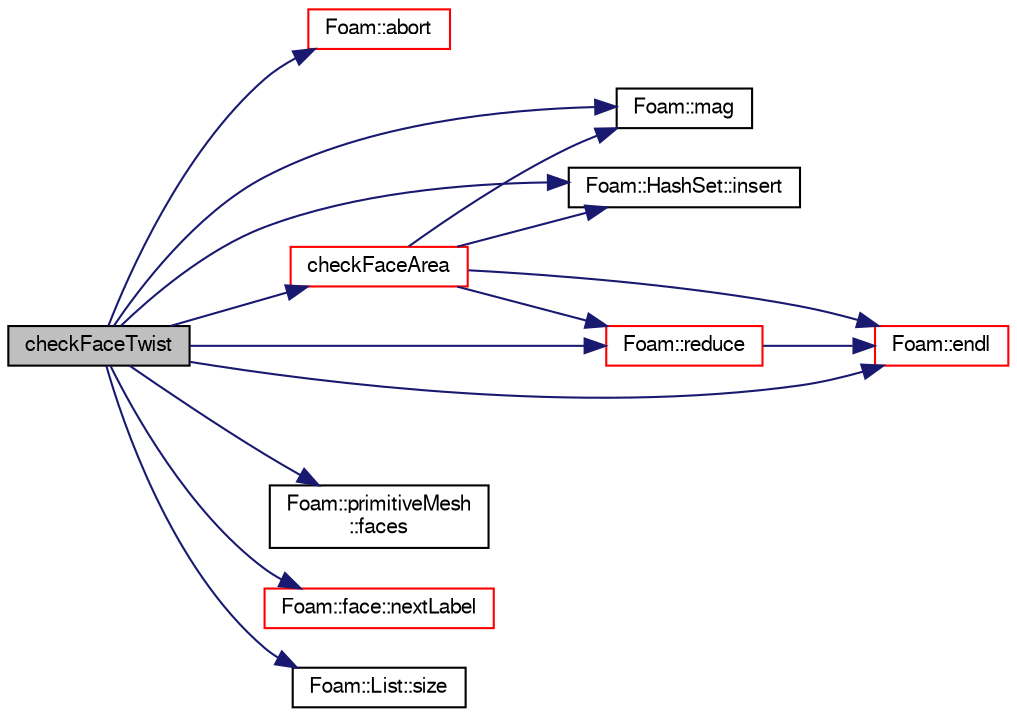 digraph "checkFaceTwist"
{
  bgcolor="transparent";
  edge [fontname="FreeSans",fontsize="10",labelfontname="FreeSans",labelfontsize="10"];
  node [fontname="FreeSans",fontsize="10",shape=record];
  rankdir="LR";
  Node724 [label="checkFaceTwist",height=0.2,width=0.4,color="black", fillcolor="grey75", style="filled", fontcolor="black"];
  Node724 -> Node725 [color="midnightblue",fontsize="10",style="solid",fontname="FreeSans"];
  Node725 [label="Foam::abort",height=0.2,width=0.4,color="red",URL="$a21124.html#a447107a607d03e417307c203fa5fb44b"];
  Node724 -> Node768 [color="midnightblue",fontsize="10",style="solid",fontname="FreeSans"];
  Node768 [label="checkFaceArea",height=0.2,width=0.4,color="red",URL="$a25146.html#aabcbbc8097fd006fb0cb024853b5d4f1"];
  Node768 -> Node769 [color="midnightblue",fontsize="10",style="solid",fontname="FreeSans"];
  Node769 [label="Foam::mag",height=0.2,width=0.4,color="black",URL="$a21124.html#a929da2a3fdcf3dacbbe0487d3a330dae"];
  Node768 -> Node770 [color="midnightblue",fontsize="10",style="solid",fontname="FreeSans"];
  Node770 [label="Foam::HashSet::insert",height=0.2,width=0.4,color="black",URL="$a25690.html#a49f0753d9652681fc3a81f59951a0ad7",tooltip="Insert a new entry. "];
  Node768 -> Node771 [color="midnightblue",fontsize="10",style="solid",fontname="FreeSans"];
  Node771 [label="Foam::reduce",height=0.2,width=0.4,color="red",URL="$a21124.html#a7ffd6af4acc2eb9ba72ee296b5ecda23"];
  Node771 -> Node733 [color="midnightblue",fontsize="10",style="solid",fontname="FreeSans"];
  Node733 [label="Foam::endl",height=0.2,width=0.4,color="red",URL="$a21124.html#a2db8fe02a0d3909e9351bb4275b23ce4",tooltip="Add newline and flush stream. "];
  Node768 -> Node733 [color="midnightblue",fontsize="10",style="solid",fontname="FreeSans"];
  Node724 -> Node733 [color="midnightblue",fontsize="10",style="solid",fontname="FreeSans"];
  Node724 -> Node799 [color="midnightblue",fontsize="10",style="solid",fontname="FreeSans"];
  Node799 [label="Foam::primitiveMesh\l::faces",height=0.2,width=0.4,color="black",URL="$a27530.html#a3669b3b29537f3a55bbd2ffa8c749f41",tooltip="Return faces. "];
  Node724 -> Node770 [color="midnightblue",fontsize="10",style="solid",fontname="FreeSans"];
  Node724 -> Node769 [color="midnightblue",fontsize="10",style="solid",fontname="FreeSans"];
  Node724 -> Node813 [color="midnightblue",fontsize="10",style="solid",fontname="FreeSans"];
  Node813 [label="Foam::face::nextLabel",height=0.2,width=0.4,color="red",URL="$a27218.html#a8d8ab7da5fc0315042faf1b6dcf64f4a",tooltip="Next vertex on face. "];
  Node724 -> Node771 [color="midnightblue",fontsize="10",style="solid",fontname="FreeSans"];
  Node724 -> Node774 [color="midnightblue",fontsize="10",style="solid",fontname="FreeSans"];
  Node774 [label="Foam::List::size",height=0.2,width=0.4,color="black",URL="$a25694.html#a8a5f6fa29bd4b500caf186f60245b384",tooltip="Override size to be inconsistent with allocated storage. "];
}
